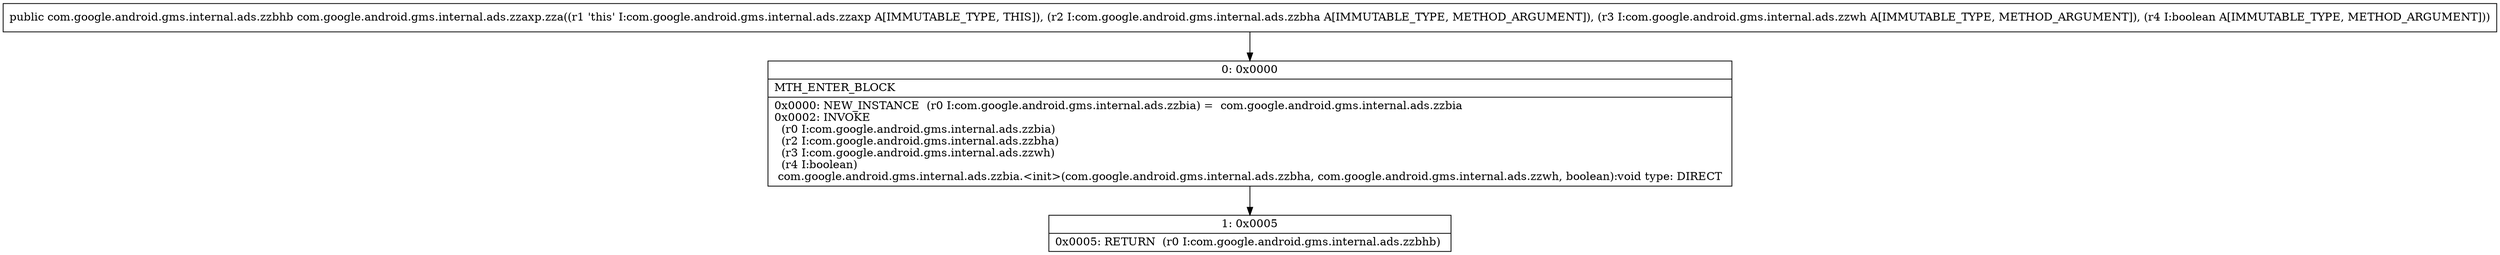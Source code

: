 digraph "CFG forcom.google.android.gms.internal.ads.zzaxp.zza(Lcom\/google\/android\/gms\/internal\/ads\/zzbha;Lcom\/google\/android\/gms\/internal\/ads\/zzwh;Z)Lcom\/google\/android\/gms\/internal\/ads\/zzbhb;" {
Node_0 [shape=record,label="{0\:\ 0x0000|MTH_ENTER_BLOCK\l|0x0000: NEW_INSTANCE  (r0 I:com.google.android.gms.internal.ads.zzbia) =  com.google.android.gms.internal.ads.zzbia \l0x0002: INVOKE  \l  (r0 I:com.google.android.gms.internal.ads.zzbia)\l  (r2 I:com.google.android.gms.internal.ads.zzbha)\l  (r3 I:com.google.android.gms.internal.ads.zzwh)\l  (r4 I:boolean)\l com.google.android.gms.internal.ads.zzbia.\<init\>(com.google.android.gms.internal.ads.zzbha, com.google.android.gms.internal.ads.zzwh, boolean):void type: DIRECT \l}"];
Node_1 [shape=record,label="{1\:\ 0x0005|0x0005: RETURN  (r0 I:com.google.android.gms.internal.ads.zzbhb) \l}"];
MethodNode[shape=record,label="{public com.google.android.gms.internal.ads.zzbhb com.google.android.gms.internal.ads.zzaxp.zza((r1 'this' I:com.google.android.gms.internal.ads.zzaxp A[IMMUTABLE_TYPE, THIS]), (r2 I:com.google.android.gms.internal.ads.zzbha A[IMMUTABLE_TYPE, METHOD_ARGUMENT]), (r3 I:com.google.android.gms.internal.ads.zzwh A[IMMUTABLE_TYPE, METHOD_ARGUMENT]), (r4 I:boolean A[IMMUTABLE_TYPE, METHOD_ARGUMENT])) }"];
MethodNode -> Node_0;
Node_0 -> Node_1;
}

